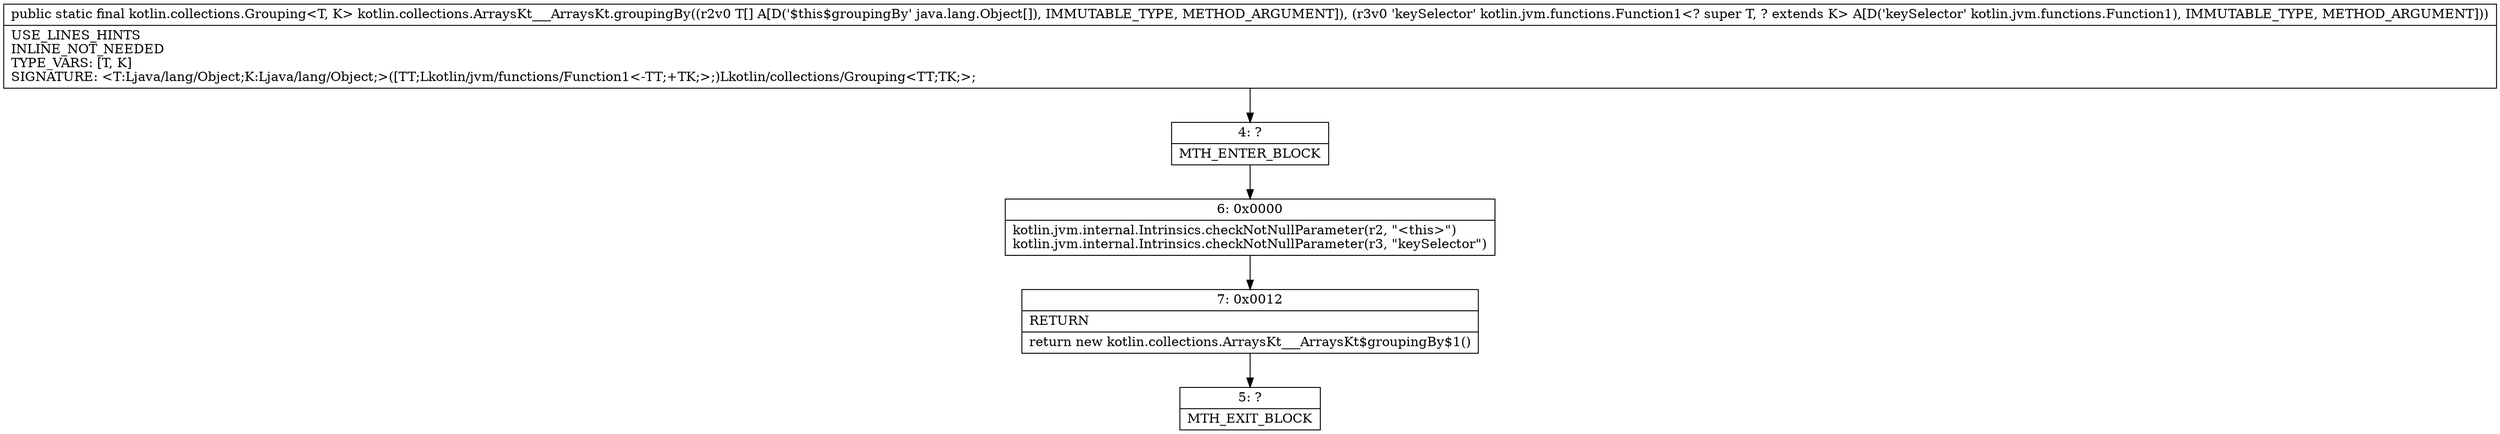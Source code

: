 digraph "CFG forkotlin.collections.ArraysKt___ArraysKt.groupingBy([Ljava\/lang\/Object;Lkotlin\/jvm\/functions\/Function1;)Lkotlin\/collections\/Grouping;" {
Node_4 [shape=record,label="{4\:\ ?|MTH_ENTER_BLOCK\l}"];
Node_6 [shape=record,label="{6\:\ 0x0000|kotlin.jvm.internal.Intrinsics.checkNotNullParameter(r2, \"\<this\>\")\lkotlin.jvm.internal.Intrinsics.checkNotNullParameter(r3, \"keySelector\")\l}"];
Node_7 [shape=record,label="{7\:\ 0x0012|RETURN\l|return new kotlin.collections.ArraysKt___ArraysKt$groupingBy$1()\l}"];
Node_5 [shape=record,label="{5\:\ ?|MTH_EXIT_BLOCK\l}"];
MethodNode[shape=record,label="{public static final kotlin.collections.Grouping\<T, K\> kotlin.collections.ArraysKt___ArraysKt.groupingBy((r2v0 T[] A[D('$this$groupingBy' java.lang.Object[]), IMMUTABLE_TYPE, METHOD_ARGUMENT]), (r3v0 'keySelector' kotlin.jvm.functions.Function1\<? super T, ? extends K\> A[D('keySelector' kotlin.jvm.functions.Function1), IMMUTABLE_TYPE, METHOD_ARGUMENT]))  | USE_LINES_HINTS\lINLINE_NOT_NEEDED\lTYPE_VARS: [T, K]\lSIGNATURE: \<T:Ljava\/lang\/Object;K:Ljava\/lang\/Object;\>([TT;Lkotlin\/jvm\/functions\/Function1\<\-TT;+TK;\>;)Lkotlin\/collections\/Grouping\<TT;TK;\>;\l}"];
MethodNode -> Node_4;Node_4 -> Node_6;
Node_6 -> Node_7;
Node_7 -> Node_5;
}

